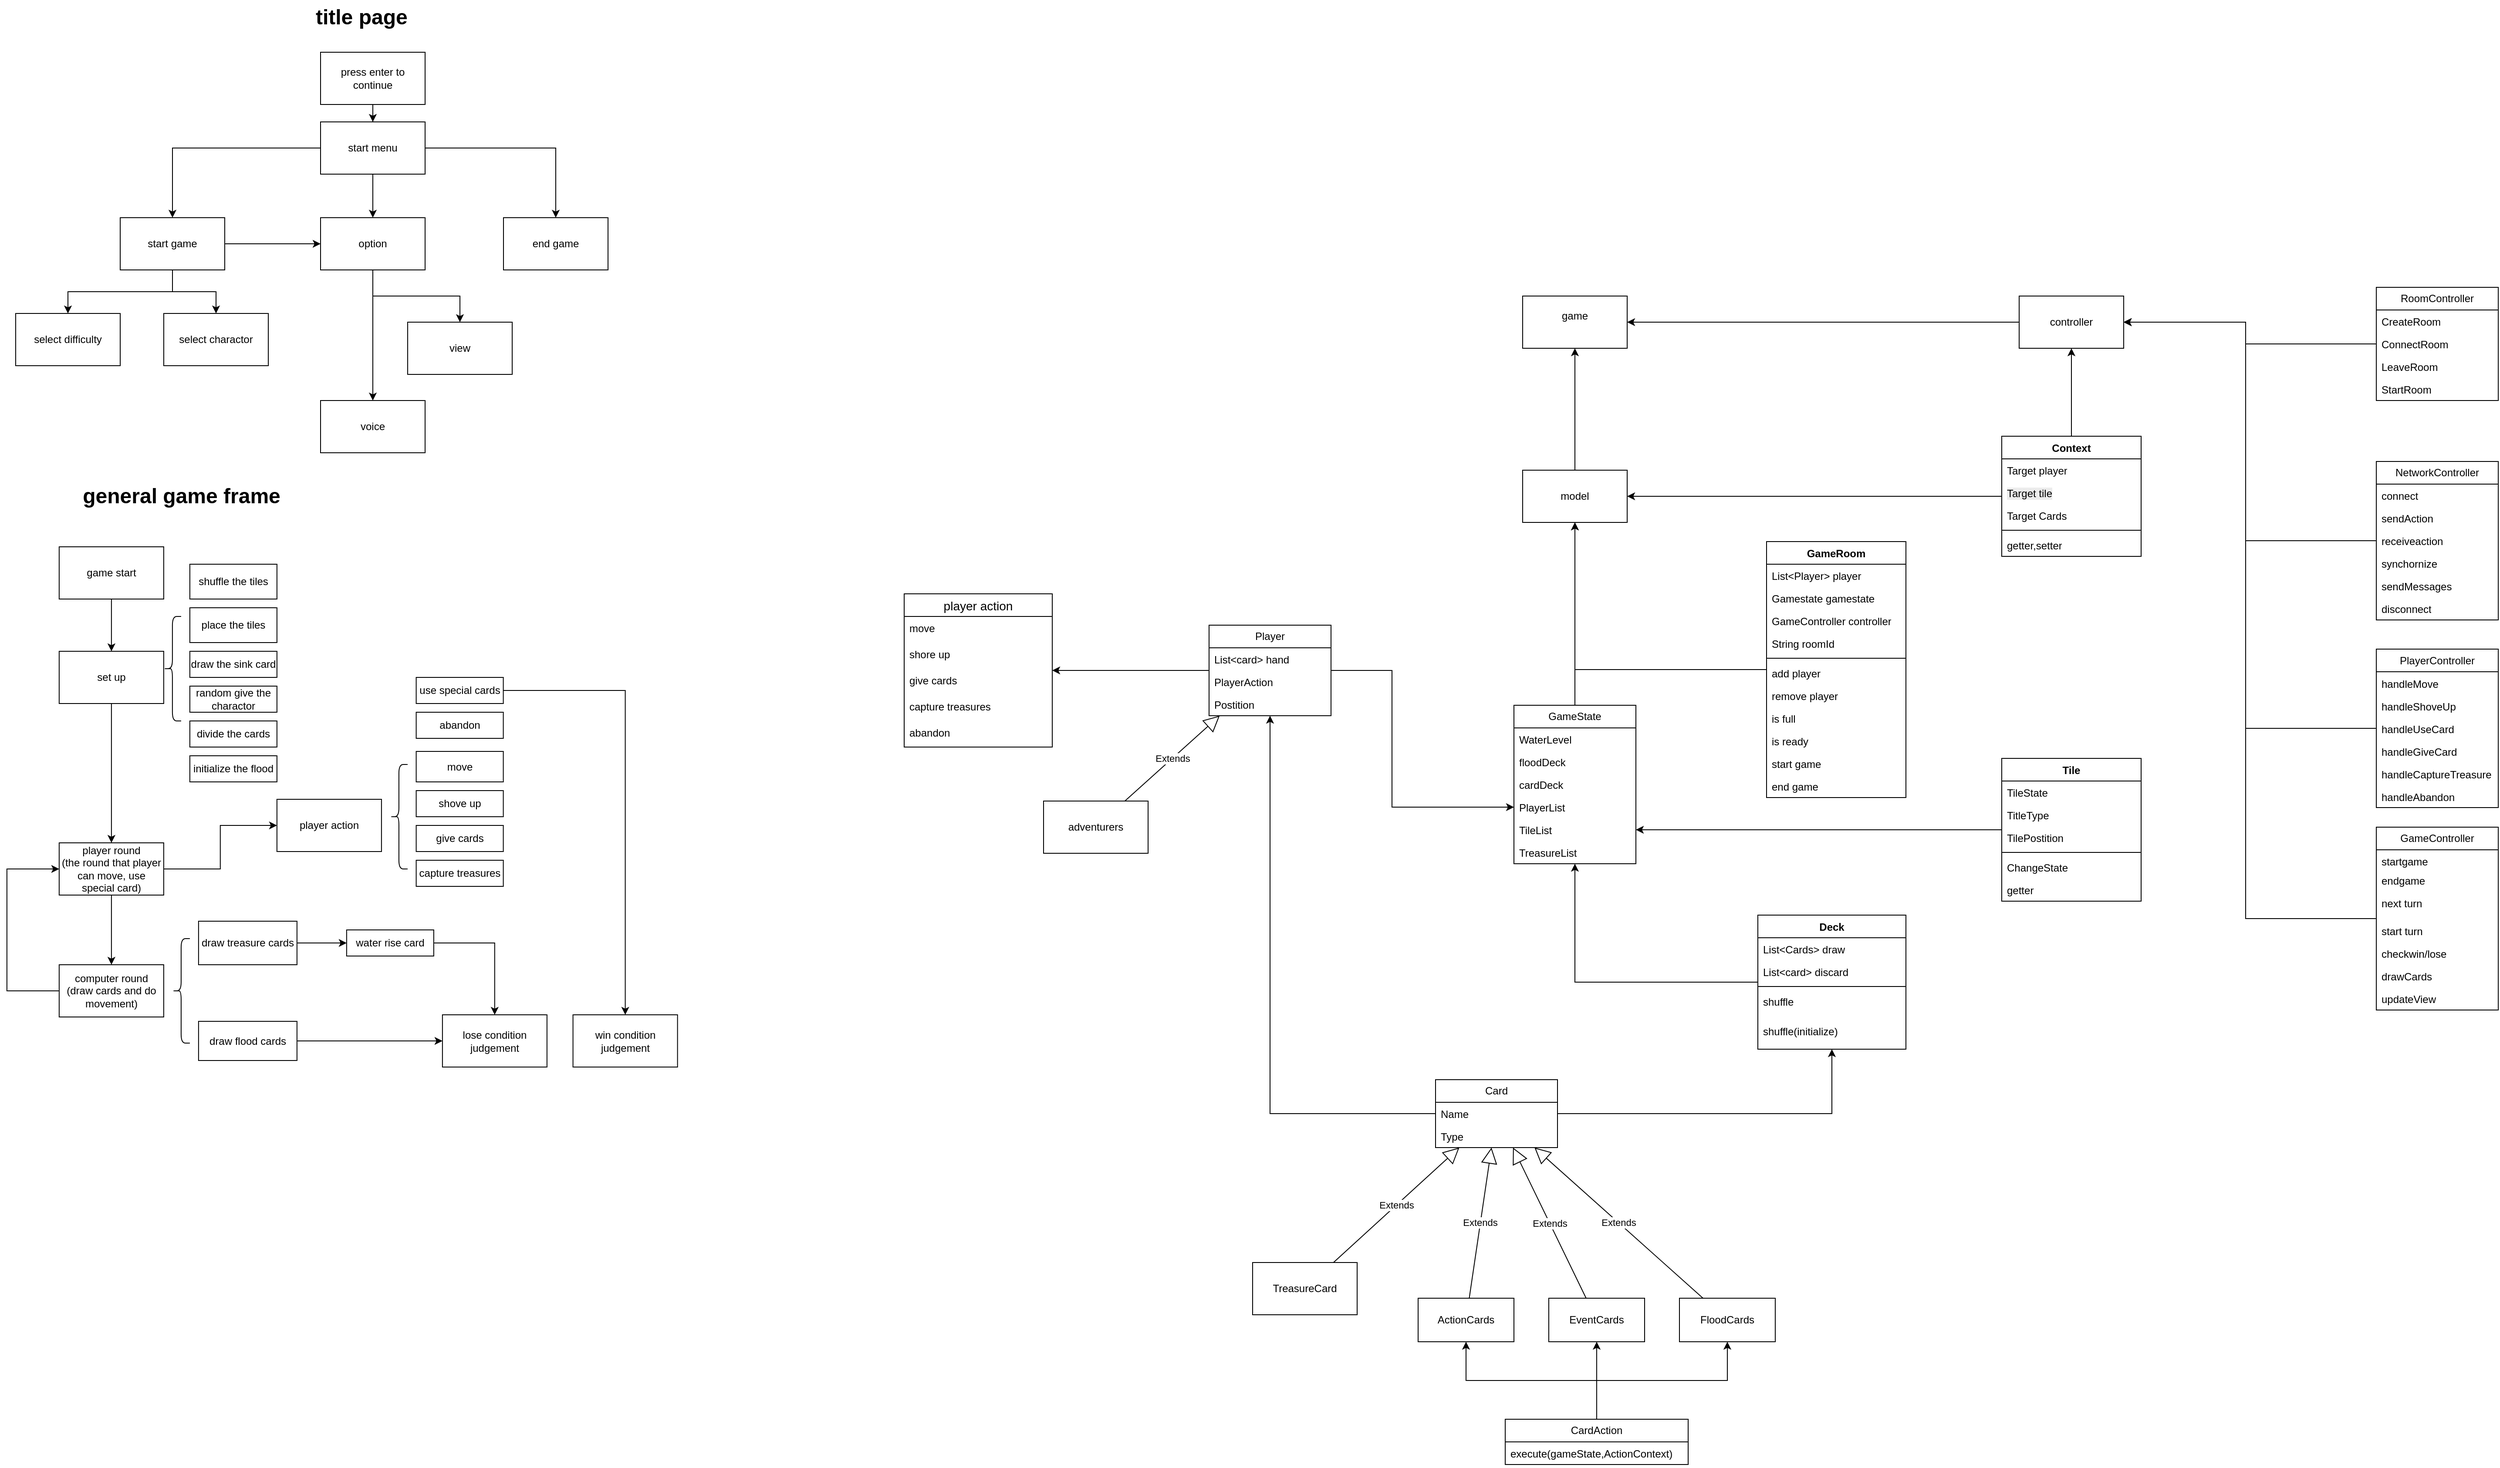 <mxfile version="26.2.4">
  <diagram name="第 1 页" id="hJObz6MQkuNjEbWugFrw">
    <mxGraphModel dx="4448" dy="2783" grid="1" gridSize="10" guides="1" tooltips="1" connect="1" arrows="1" fold="1" page="1" pageScale="1" pageWidth="827" pageHeight="1169" math="0" shadow="0">
      <root>
        <mxCell id="0" />
        <mxCell id="1" parent="0" />
        <mxCell id="VjPRYB1g1QLdpqp4aKT3-9" value="" style="edgeStyle=orthogonalEdgeStyle;rounded=0;orthogonalLoop=1;jettySize=auto;html=1;" parent="1" source="VjPRYB1g1QLdpqp4aKT3-1" target="VjPRYB1g1QLdpqp4aKT3-8" edge="1">
          <mxGeometry relative="1" as="geometry" />
        </mxCell>
        <mxCell id="VjPRYB1g1QLdpqp4aKT3-1" value="model" style="rounded=0;whiteSpace=wrap;html=1;" parent="1" vertex="1">
          <mxGeometry x="400" y="-20" width="120" height="60" as="geometry" />
        </mxCell>
        <mxCell id="bTGDOJ0MJef6S4-PFqFq-64" style="edgeStyle=orthogonalEdgeStyle;rounded=0;orthogonalLoop=1;jettySize=auto;html=1;" parent="1" source="nJpi2xPGVOCgY6oC-HRX-1" target="VjPRYB1g1QLdpqp4aKT3-1" edge="1">
          <mxGeometry relative="1" as="geometry">
            <mxPoint x="460" y="205" as="sourcePoint" />
          </mxGeometry>
        </mxCell>
        <mxCell id="VjPRYB1g1QLdpqp4aKT3-8" value="&lt;div&gt;game&lt;/div&gt;&lt;div&gt;&lt;br&gt;&lt;/div&gt;" style="whiteSpace=wrap;html=1;rounded=0;" parent="1" vertex="1">
          <mxGeometry x="400" y="-220" width="120" height="60" as="geometry" />
        </mxCell>
        <mxCell id="eDjvxQ4qI4vpgXlW1Nu9-4" value="" style="edgeStyle=orthogonalEdgeStyle;rounded=0;orthogonalLoop=1;jettySize=auto;html=1;" parent="1" source="eDjvxQ4qI4vpgXlW1Nu9-2" target="eDjvxQ4qI4vpgXlW1Nu9-3" edge="1">
          <mxGeometry relative="1" as="geometry" />
        </mxCell>
        <mxCell id="eDjvxQ4qI4vpgXlW1Nu9-6" value="" style="edgeStyle=orthogonalEdgeStyle;rounded=0;orthogonalLoop=1;jettySize=auto;html=1;" parent="1" source="eDjvxQ4qI4vpgXlW1Nu9-2" target="eDjvxQ4qI4vpgXlW1Nu9-5" edge="1">
          <mxGeometry relative="1" as="geometry" />
        </mxCell>
        <mxCell id="eDjvxQ4qI4vpgXlW1Nu9-8" value="" style="edgeStyle=orthogonalEdgeStyle;rounded=0;orthogonalLoop=1;jettySize=auto;html=1;" parent="1" source="eDjvxQ4qI4vpgXlW1Nu9-2" target="eDjvxQ4qI4vpgXlW1Nu9-7" edge="1">
          <mxGeometry relative="1" as="geometry" />
        </mxCell>
        <mxCell id="eDjvxQ4qI4vpgXlW1Nu9-2" value="start menu" style="rounded=0;whiteSpace=wrap;html=1;" parent="1" vertex="1">
          <mxGeometry x="-980.0" y="-420" width="120" height="60" as="geometry" />
        </mxCell>
        <mxCell id="eDjvxQ4qI4vpgXlW1Nu9-10" value="" style="edgeStyle=orthogonalEdgeStyle;rounded=0;orthogonalLoop=1;jettySize=auto;html=1;" parent="1" source="eDjvxQ4qI4vpgXlW1Nu9-3" target="eDjvxQ4qI4vpgXlW1Nu9-9" edge="1">
          <mxGeometry relative="1" as="geometry" />
        </mxCell>
        <mxCell id="eDjvxQ4qI4vpgXlW1Nu9-12" value="" style="edgeStyle=orthogonalEdgeStyle;rounded=0;orthogonalLoop=1;jettySize=auto;html=1;" parent="1" source="eDjvxQ4qI4vpgXlW1Nu9-3" target="eDjvxQ4qI4vpgXlW1Nu9-5" edge="1">
          <mxGeometry relative="1" as="geometry" />
        </mxCell>
        <mxCell id="eDjvxQ4qI4vpgXlW1Nu9-14" value="" style="edgeStyle=orthogonalEdgeStyle;rounded=0;orthogonalLoop=1;jettySize=auto;html=1;" parent="1" source="eDjvxQ4qI4vpgXlW1Nu9-3" target="eDjvxQ4qI4vpgXlW1Nu9-13" edge="1">
          <mxGeometry relative="1" as="geometry" />
        </mxCell>
        <mxCell id="eDjvxQ4qI4vpgXlW1Nu9-3" value="start game" style="whiteSpace=wrap;html=1;rounded=0;" parent="1" vertex="1">
          <mxGeometry x="-1210" y="-310" width="120" height="60" as="geometry" />
        </mxCell>
        <mxCell id="eDjvxQ4qI4vpgXlW1Nu9-16" value="" style="edgeStyle=orthogonalEdgeStyle;rounded=0;orthogonalLoop=1;jettySize=auto;html=1;" parent="1" source="eDjvxQ4qI4vpgXlW1Nu9-5" target="eDjvxQ4qI4vpgXlW1Nu9-15" edge="1">
          <mxGeometry relative="1" as="geometry" />
        </mxCell>
        <mxCell id="eDjvxQ4qI4vpgXlW1Nu9-18" style="edgeStyle=orthogonalEdgeStyle;rounded=0;orthogonalLoop=1;jettySize=auto;html=1;" parent="1" source="eDjvxQ4qI4vpgXlW1Nu9-5" target="eDjvxQ4qI4vpgXlW1Nu9-17" edge="1">
          <mxGeometry relative="1" as="geometry" />
        </mxCell>
        <mxCell id="eDjvxQ4qI4vpgXlW1Nu9-5" value="option" style="whiteSpace=wrap;html=1;rounded=0;" parent="1" vertex="1">
          <mxGeometry x="-980.0" y="-310" width="120" height="60" as="geometry" />
        </mxCell>
        <mxCell id="eDjvxQ4qI4vpgXlW1Nu9-7" value="end game" style="whiteSpace=wrap;html=1;rounded=0;" parent="1" vertex="1">
          <mxGeometry x="-770.0" y="-310" width="120" height="60" as="geometry" />
        </mxCell>
        <mxCell id="eDjvxQ4qI4vpgXlW1Nu9-9" value="select difficulty" style="whiteSpace=wrap;html=1;rounded=0;" parent="1" vertex="1">
          <mxGeometry x="-1330" y="-200" width="120" height="60" as="geometry" />
        </mxCell>
        <mxCell id="eDjvxQ4qI4vpgXlW1Nu9-13" value="select charactor" style="whiteSpace=wrap;html=1;rounded=0;" parent="1" vertex="1">
          <mxGeometry x="-1160" y="-200" width="120" height="60" as="geometry" />
        </mxCell>
        <mxCell id="eDjvxQ4qI4vpgXlW1Nu9-15" value="view" style="whiteSpace=wrap;html=1;rounded=0;" parent="1" vertex="1">
          <mxGeometry x="-880.0" y="-190" width="120" height="60" as="geometry" />
        </mxCell>
        <mxCell id="eDjvxQ4qI4vpgXlW1Nu9-17" value="voice" style="rounded=0;whiteSpace=wrap;html=1;" parent="1" vertex="1">
          <mxGeometry x="-980.0" y="-100" width="120" height="60" as="geometry" />
        </mxCell>
        <mxCell id="eDjvxQ4qI4vpgXlW1Nu9-20" style="edgeStyle=orthogonalEdgeStyle;rounded=0;orthogonalLoop=1;jettySize=auto;html=1;" parent="1" source="eDjvxQ4qI4vpgXlW1Nu9-19" target="eDjvxQ4qI4vpgXlW1Nu9-2" edge="1">
          <mxGeometry relative="1" as="geometry" />
        </mxCell>
        <mxCell id="eDjvxQ4qI4vpgXlW1Nu9-19" value="press enter to continue" style="rounded=0;whiteSpace=wrap;html=1;" parent="1" vertex="1">
          <mxGeometry x="-980.0" y="-500" width="120" height="60" as="geometry" />
        </mxCell>
        <mxCell id="Dl-SQO9RMqr-6nA1L3A8-8" value="" style="edgeStyle=orthogonalEdgeStyle;rounded=0;orthogonalLoop=1;jettySize=auto;html=1;" parent="1" source="Dl-SQO9RMqr-6nA1L3A8-1" target="Dl-SQO9RMqr-6nA1L3A8-7" edge="1">
          <mxGeometry relative="1" as="geometry" />
        </mxCell>
        <mxCell id="Dl-SQO9RMqr-6nA1L3A8-1" value="game start" style="rounded=0;whiteSpace=wrap;html=1;" parent="1" vertex="1">
          <mxGeometry x="-1280.06" y="68" width="120" height="60" as="geometry" />
        </mxCell>
        <mxCell id="bTGDOJ0MJef6S4-PFqFq-3" value="" style="edgeStyle=orthogonalEdgeStyle;rounded=0;orthogonalLoop=1;jettySize=auto;html=1;" parent="1" source="Dl-SQO9RMqr-6nA1L3A8-7" target="bTGDOJ0MJef6S4-PFqFq-2" edge="1">
          <mxGeometry relative="1" as="geometry" />
        </mxCell>
        <mxCell id="Dl-SQO9RMqr-6nA1L3A8-7" value="set up" style="whiteSpace=wrap;html=1;rounded=0;" parent="1" vertex="1">
          <mxGeometry x="-1280.06" y="188" width="120" height="60" as="geometry" />
        </mxCell>
        <mxCell id="Dl-SQO9RMqr-6nA1L3A8-14" value="shuffle the tiles" style="rounded=0;whiteSpace=wrap;html=1;" parent="1" vertex="1">
          <mxGeometry x="-1130.06" y="88" width="100" height="40" as="geometry" />
        </mxCell>
        <mxCell id="Dl-SQO9RMqr-6nA1L3A8-24" value="" style="shape=curlyBracket;whiteSpace=wrap;html=1;rounded=1;labelPosition=left;verticalLabelPosition=middle;align=right;verticalAlign=middle;" parent="1" vertex="1">
          <mxGeometry x="-1160.06" y="148" width="20" height="120" as="geometry" />
        </mxCell>
        <mxCell id="Dl-SQO9RMqr-6nA1L3A8-25" value="place the tiles" style="rounded=0;whiteSpace=wrap;html=1;" parent="1" vertex="1">
          <mxGeometry x="-1130.06" y="138" width="100" height="40" as="geometry" />
        </mxCell>
        <mxCell id="Dl-SQO9RMqr-6nA1L3A8-26" value="initialize the flood" style="rounded=0;whiteSpace=wrap;html=1;" parent="1" vertex="1">
          <mxGeometry x="-1130.06" y="308" width="100" height="30" as="geometry" />
        </mxCell>
        <mxCell id="Dl-SQO9RMqr-6nA1L3A8-27" value="divide the cards" style="rounded=0;whiteSpace=wrap;html=1;" parent="1" vertex="1">
          <mxGeometry x="-1130.06" y="268" width="100" height="30" as="geometry" />
        </mxCell>
        <mxCell id="Dl-SQO9RMqr-6nA1L3A8-28" value="draw the sink card" style="rounded=0;whiteSpace=wrap;html=1;" parent="1" vertex="1">
          <mxGeometry x="-1130.06" y="188" width="100" height="30" as="geometry" />
        </mxCell>
        <mxCell id="Dl-SQO9RMqr-6nA1L3A8-30" value="random give the charactor" style="rounded=0;whiteSpace=wrap;html=1;" parent="1" vertex="1">
          <mxGeometry x="-1130.06" y="228" width="100" height="30" as="geometry" />
        </mxCell>
        <mxCell id="bTGDOJ0MJef6S4-PFqFq-1" value="lose condition judgement" style="rounded=0;whiteSpace=wrap;html=1;" parent="1" vertex="1">
          <mxGeometry x="-840.06" y="605.5" width="120" height="60" as="geometry" />
        </mxCell>
        <mxCell id="bTGDOJ0MJef6S4-PFqFq-8" value="" style="edgeStyle=orthogonalEdgeStyle;rounded=0;orthogonalLoop=1;jettySize=auto;html=1;" parent="1" source="bTGDOJ0MJef6S4-PFqFq-2" target="bTGDOJ0MJef6S4-PFqFq-7" edge="1">
          <mxGeometry relative="1" as="geometry" />
        </mxCell>
        <mxCell id="bTGDOJ0MJef6S4-PFqFq-10" value="" style="edgeStyle=orthogonalEdgeStyle;rounded=0;orthogonalLoop=1;jettySize=auto;html=1;" parent="1" source="bTGDOJ0MJef6S4-PFqFq-2" target="bTGDOJ0MJef6S4-PFqFq-9" edge="1">
          <mxGeometry relative="1" as="geometry" />
        </mxCell>
        <mxCell id="bTGDOJ0MJef6S4-PFqFq-2" value="player round&lt;div&gt;(the round that player can move, use special card)&lt;/div&gt;" style="whiteSpace=wrap;html=1;rounded=0;" parent="1" vertex="1">
          <mxGeometry x="-1280.06" y="408" width="120" height="60" as="geometry" />
        </mxCell>
        <mxCell id="bTGDOJ0MJef6S4-PFqFq-7" value="player action" style="whiteSpace=wrap;html=1;rounded=0;" parent="1" vertex="1">
          <mxGeometry x="-1030.06" y="358" width="120" height="60" as="geometry" />
        </mxCell>
        <mxCell id="bTGDOJ0MJef6S4-PFqFq-22" style="edgeStyle=orthogonalEdgeStyle;rounded=0;orthogonalLoop=1;jettySize=auto;html=1;entryX=0;entryY=0.5;entryDx=0;entryDy=0;" parent="1" source="bTGDOJ0MJef6S4-PFqFq-9" target="bTGDOJ0MJef6S4-PFqFq-2" edge="1">
          <mxGeometry relative="1" as="geometry">
            <Array as="points">
              <mxPoint x="-1340.06" y="578" />
              <mxPoint x="-1340.06" y="438" />
            </Array>
          </mxGeometry>
        </mxCell>
        <mxCell id="bTGDOJ0MJef6S4-PFqFq-9" value="computer round&lt;div&gt;(draw cards and do movement)&lt;/div&gt;" style="whiteSpace=wrap;html=1;rounded=0;" parent="1" vertex="1">
          <mxGeometry x="-1280.06" y="548" width="120" height="60" as="geometry" />
        </mxCell>
        <mxCell id="bTGDOJ0MJef6S4-PFqFq-13" value="" style="shape=curlyBracket;whiteSpace=wrap;html=1;rounded=1;labelPosition=left;verticalLabelPosition=middle;align=right;verticalAlign=middle;" parent="1" vertex="1">
          <mxGeometry x="-1150.06" y="518" width="20" height="120" as="geometry" />
        </mxCell>
        <mxCell id="bTGDOJ0MJef6S4-PFqFq-18" style="edgeStyle=orthogonalEdgeStyle;rounded=0;orthogonalLoop=1;jettySize=auto;html=1;" parent="1" source="bTGDOJ0MJef6S4-PFqFq-14" target="bTGDOJ0MJef6S4-PFqFq-17" edge="1">
          <mxGeometry relative="1" as="geometry" />
        </mxCell>
        <mxCell id="bTGDOJ0MJef6S4-PFqFq-14" value="draw treasure cards" style="rounded=0;whiteSpace=wrap;html=1;" parent="1" vertex="1">
          <mxGeometry x="-1120.06" y="498" width="113" height="50" as="geometry" />
        </mxCell>
        <mxCell id="bTGDOJ0MJef6S4-PFqFq-16" style="edgeStyle=orthogonalEdgeStyle;rounded=0;orthogonalLoop=1;jettySize=auto;html=1;" parent="1" source="bTGDOJ0MJef6S4-PFqFq-15" target="bTGDOJ0MJef6S4-PFqFq-1" edge="1">
          <mxGeometry relative="1" as="geometry" />
        </mxCell>
        <mxCell id="bTGDOJ0MJef6S4-PFqFq-15" value="draw flood cards" style="rounded=0;whiteSpace=wrap;html=1;" parent="1" vertex="1">
          <mxGeometry x="-1120.06" y="613" width="113" height="45" as="geometry" />
        </mxCell>
        <mxCell id="bTGDOJ0MJef6S4-PFqFq-19" style="edgeStyle=orthogonalEdgeStyle;rounded=0;orthogonalLoop=1;jettySize=auto;html=1;" parent="1" source="bTGDOJ0MJef6S4-PFqFq-17" target="bTGDOJ0MJef6S4-PFqFq-1" edge="1">
          <mxGeometry relative="1" as="geometry" />
        </mxCell>
        <mxCell id="bTGDOJ0MJef6S4-PFqFq-17" value="water rise card" style="rounded=0;whiteSpace=wrap;html=1;" parent="1" vertex="1">
          <mxGeometry x="-950.06" y="508" width="100" height="30" as="geometry" />
        </mxCell>
        <mxCell id="bTGDOJ0MJef6S4-PFqFq-23" value="" style="shape=curlyBracket;whiteSpace=wrap;html=1;rounded=1;labelPosition=left;verticalLabelPosition=middle;align=right;verticalAlign=middle;" parent="1" vertex="1">
          <mxGeometry x="-900.06" y="318" width="20" height="120" as="geometry" />
        </mxCell>
        <mxCell id="bTGDOJ0MJef6S4-PFqFq-24" value="move" style="rounded=0;whiteSpace=wrap;html=1;" parent="1" vertex="1">
          <mxGeometry x="-870.2" y="303" width="100" height="35" as="geometry" />
        </mxCell>
        <mxCell id="bTGDOJ0MJef6S4-PFqFq-25" value="shove up" style="rounded=0;whiteSpace=wrap;html=1;" parent="1" vertex="1">
          <mxGeometry x="-870.2" y="348" width="100" height="30" as="geometry" />
        </mxCell>
        <mxCell id="bTGDOJ0MJef6S4-PFqFq-26" value="give cards" style="rounded=0;whiteSpace=wrap;html=1;" parent="1" vertex="1">
          <mxGeometry x="-870.2" y="388" width="100" height="30" as="geometry" />
        </mxCell>
        <mxCell id="bTGDOJ0MJef6S4-PFqFq-27" value="capture treasures" style="rounded=0;whiteSpace=wrap;html=1;" parent="1" vertex="1">
          <mxGeometry x="-870.2" y="428" width="100" height="30" as="geometry" />
        </mxCell>
        <mxCell id="bTGDOJ0MJef6S4-PFqFq-28" value="general game frame" style="text;strokeColor=none;fillColor=none;html=1;fontSize=24;fontStyle=1;verticalAlign=middle;align=center;" parent="1" vertex="1">
          <mxGeometry x="-1190.06" y="-10" width="100" height="40" as="geometry" />
        </mxCell>
        <mxCell id="bTGDOJ0MJef6S4-PFqFq-29" value="abandon" style="rounded=0;whiteSpace=wrap;html=1;" parent="1" vertex="1">
          <mxGeometry x="-870.2" y="258" width="100" height="30" as="geometry" />
        </mxCell>
        <mxCell id="bTGDOJ0MJef6S4-PFqFq-36" value="player action" style="swimlane;fontStyle=0;childLayout=stackLayout;horizontal=1;startSize=26;horizontalStack=0;resizeParent=1;resizeParentMax=0;resizeLast=0;collapsible=1;marginBottom=0;align=center;fontSize=14;" parent="1" vertex="1">
          <mxGeometry x="-310" y="122" width="170" height="176" as="geometry" />
        </mxCell>
        <mxCell id="bTGDOJ0MJef6S4-PFqFq-37" value="move" style="text;strokeColor=none;fillColor=none;spacingLeft=4;spacingRight=4;overflow=hidden;rotatable=0;points=[[0,0.5],[1,0.5]];portConstraint=eastwest;fontSize=12;whiteSpace=wrap;html=1;" parent="bTGDOJ0MJef6S4-PFqFq-36" vertex="1">
          <mxGeometry y="26" width="170" height="30" as="geometry" />
        </mxCell>
        <mxCell id="bTGDOJ0MJef6S4-PFqFq-38" value="shore up" style="text;strokeColor=none;fillColor=none;spacingLeft=4;spacingRight=4;overflow=hidden;rotatable=0;points=[[0,0.5],[1,0.5]];portConstraint=eastwest;fontSize=12;whiteSpace=wrap;html=1;" parent="bTGDOJ0MJef6S4-PFqFq-36" vertex="1">
          <mxGeometry y="56" width="170" height="30" as="geometry" />
        </mxCell>
        <mxCell id="bTGDOJ0MJef6S4-PFqFq-39" value="give cards" style="text;strokeColor=none;fillColor=none;spacingLeft=4;spacingRight=4;overflow=hidden;rotatable=0;points=[[0,0.5],[1,0.5]];portConstraint=eastwest;fontSize=12;whiteSpace=wrap;html=1;" parent="bTGDOJ0MJef6S4-PFqFq-36" vertex="1">
          <mxGeometry y="86" width="170" height="30" as="geometry" />
        </mxCell>
        <mxCell id="bTGDOJ0MJef6S4-PFqFq-44" value="capture treasures" style="text;strokeColor=none;fillColor=none;spacingLeft=4;spacingRight=4;overflow=hidden;rotatable=0;points=[[0,0.5],[1,0.5]];portConstraint=eastwest;fontSize=12;whiteSpace=wrap;html=1;" parent="bTGDOJ0MJef6S4-PFqFq-36" vertex="1">
          <mxGeometry y="116" width="170" height="30" as="geometry" />
        </mxCell>
        <mxCell id="bTGDOJ0MJef6S4-PFqFq-45" value="abandon" style="text;strokeColor=none;fillColor=none;spacingLeft=4;spacingRight=4;overflow=hidden;rotatable=0;points=[[0,0.5],[1,0.5]];portConstraint=eastwest;fontSize=12;whiteSpace=wrap;html=1;" parent="bTGDOJ0MJef6S4-PFqFq-36" vertex="1">
          <mxGeometry y="146" width="170" height="30" as="geometry" />
        </mxCell>
        <mxCell id="bTGDOJ0MJef6S4-PFqFq-46" value="adventurers" style="whiteSpace=wrap;html=1;rounded=0;" parent="1" vertex="1">
          <mxGeometry x="-150" y="360" width="120" height="60" as="geometry" />
        </mxCell>
        <mxCell id="bTGDOJ0MJef6S4-PFqFq-50" value="title page&amp;nbsp;" style="text;strokeColor=none;fillColor=none;html=1;fontSize=24;fontStyle=1;verticalAlign=middle;align=center;" parent="1" vertex="1">
          <mxGeometry x="-980.0" y="-560" width="100" height="40" as="geometry" />
        </mxCell>
        <mxCell id="bTGDOJ0MJef6S4-PFqFq-56" value="Extends" style="endArrow=block;endSize=16;endFill=0;html=1;rounded=0;" parent="1" source="bTGDOJ0MJef6S4-PFqFq-46" target="nJpi2xPGVOCgY6oC-HRX-24" edge="1">
          <mxGeometry width="160" relative="1" as="geometry">
            <mxPoint x="160" y="550" as="sourcePoint" />
            <mxPoint x="85" y="240" as="targetPoint" />
          </mxGeometry>
        </mxCell>
        <mxCell id="bTGDOJ0MJef6S4-PFqFq-66" style="edgeStyle=orthogonalEdgeStyle;rounded=0;orthogonalLoop=1;jettySize=auto;html=1;" parent="1" source="nJpi2xPGVOCgY6oC-HRX-28" target="nJpi2xPGVOCgY6oC-HRX-10" edge="1">
          <mxGeometry relative="1" as="geometry">
            <mxPoint x="490" y="600" as="sourcePoint" />
            <mxPoint x="820" y="440" as="targetPoint" />
          </mxGeometry>
        </mxCell>
        <mxCell id="nJpi2xPGVOCgY6oC-HRX-16" style="edgeStyle=orthogonalEdgeStyle;rounded=0;orthogonalLoop=1;jettySize=auto;html=1;" parent="1" source="nJpi2xPGVOCgY6oC-HRX-28" target="nJpi2xPGVOCgY6oC-HRX-24" edge="1">
          <mxGeometry relative="1" as="geometry">
            <mxPoint x="370" y="600" as="sourcePoint" />
            <mxPoint x="120.053" y="240" as="targetPoint" />
          </mxGeometry>
        </mxCell>
        <mxCell id="bTGDOJ0MJef6S4-PFqFq-67" value="TreasureCard" style="rounded=0;whiteSpace=wrap;html=1;" parent="1" vertex="1">
          <mxGeometry x="90" y="890" width="120" height="60" as="geometry" />
        </mxCell>
        <mxCell id="bTGDOJ0MJef6S4-PFqFq-70" value="Extends" style="endArrow=block;endSize=16;endFill=0;html=1;rounded=0;" parent="1" source="bTGDOJ0MJef6S4-PFqFq-67" target="nJpi2xPGVOCgY6oC-HRX-28" edge="1">
          <mxGeometry width="160" relative="1" as="geometry">
            <mxPoint x="455" y="886.5" as="sourcePoint" />
            <mxPoint x="370" y="774" as="targetPoint" />
          </mxGeometry>
        </mxCell>
        <mxCell id="bTGDOJ0MJef6S4-PFqFq-88" style="edgeStyle=orthogonalEdgeStyle;rounded=0;orthogonalLoop=1;jettySize=auto;html=1;" parent="1" source="nJpi2xPGVOCgY6oC-HRX-24" target="bTGDOJ0MJef6S4-PFqFq-36" edge="1">
          <mxGeometry relative="1" as="geometry">
            <mxPoint x="60" y="210" as="sourcePoint" />
          </mxGeometry>
        </mxCell>
        <mxCell id="nJpi2xPGVOCgY6oC-HRX-1" value="GameState" style="swimlane;fontStyle=0;childLayout=stackLayout;horizontal=1;startSize=26;fillColor=none;horizontalStack=0;resizeParent=1;resizeParentMax=0;resizeLast=0;collapsible=1;marginBottom=0;whiteSpace=wrap;html=1;" parent="1" vertex="1">
          <mxGeometry x="390" y="250" width="140" height="182" as="geometry" />
        </mxCell>
        <mxCell id="nJpi2xPGVOCgY6oC-HRX-2" value="WaterLevel" style="text;strokeColor=none;fillColor=none;align=left;verticalAlign=top;spacingLeft=4;spacingRight=4;overflow=hidden;rotatable=0;points=[[0,0.5],[1,0.5]];portConstraint=eastwest;whiteSpace=wrap;html=1;" parent="nJpi2xPGVOCgY6oC-HRX-1" vertex="1">
          <mxGeometry y="26" width="140" height="26" as="geometry" />
        </mxCell>
        <mxCell id="nJpi2xPGVOCgY6oC-HRX-3" value="floodDeck" style="text;strokeColor=none;fillColor=none;align=left;verticalAlign=top;spacingLeft=4;spacingRight=4;overflow=hidden;rotatable=0;points=[[0,0.5],[1,0.5]];portConstraint=eastwest;whiteSpace=wrap;html=1;" parent="nJpi2xPGVOCgY6oC-HRX-1" vertex="1">
          <mxGeometry y="52" width="140" height="26" as="geometry" />
        </mxCell>
        <mxCell id="nJpi2xPGVOCgY6oC-HRX-4" value="cardDeck" style="text;strokeColor=none;fillColor=none;align=left;verticalAlign=top;spacingLeft=4;spacingRight=4;overflow=hidden;rotatable=0;points=[[0,0.5],[1,0.5]];portConstraint=eastwest;whiteSpace=wrap;html=1;" parent="nJpi2xPGVOCgY6oC-HRX-1" vertex="1">
          <mxGeometry y="78" width="140" height="26" as="geometry" />
        </mxCell>
        <mxCell id="nJpi2xPGVOCgY6oC-HRX-5" value="PlayerList" style="text;strokeColor=none;fillColor=none;align=left;verticalAlign=top;spacingLeft=4;spacingRight=4;overflow=hidden;rotatable=0;points=[[0,0.5],[1,0.5]];portConstraint=eastwest;whiteSpace=wrap;html=1;" parent="nJpi2xPGVOCgY6oC-HRX-1" vertex="1">
          <mxGeometry y="104" width="140" height="26" as="geometry" />
        </mxCell>
        <mxCell id="nJpi2xPGVOCgY6oC-HRX-6" value="TileList" style="text;strokeColor=none;fillColor=none;align=left;verticalAlign=top;spacingLeft=4;spacingRight=4;overflow=hidden;rotatable=0;points=[[0,0.5],[1,0.5]];portConstraint=eastwest;whiteSpace=wrap;html=1;" parent="nJpi2xPGVOCgY6oC-HRX-1" vertex="1">
          <mxGeometry y="130" width="140" height="26" as="geometry" />
        </mxCell>
        <mxCell id="nJpi2xPGVOCgY6oC-HRX-7" value="TreasureList" style="text;strokeColor=none;fillColor=none;align=left;verticalAlign=top;spacingLeft=4;spacingRight=4;overflow=hidden;rotatable=0;points=[[0,0.5],[1,0.5]];portConstraint=eastwest;whiteSpace=wrap;html=1;" parent="nJpi2xPGVOCgY6oC-HRX-1" vertex="1">
          <mxGeometry y="156" width="140" height="26" as="geometry" />
        </mxCell>
        <mxCell id="nJpi2xPGVOCgY6oC-HRX-48" style="edgeStyle=orthogonalEdgeStyle;rounded=0;orthogonalLoop=1;jettySize=auto;html=1;" parent="1" source="nJpi2xPGVOCgY6oC-HRX-10" target="nJpi2xPGVOCgY6oC-HRX-1" edge="1">
          <mxGeometry relative="1" as="geometry" />
        </mxCell>
        <mxCell id="nJpi2xPGVOCgY6oC-HRX-10" value="Deck" style="swimlane;fontStyle=1;align=center;verticalAlign=top;childLayout=stackLayout;horizontal=1;startSize=26;horizontalStack=0;resizeParent=1;resizeParentMax=0;resizeLast=0;collapsible=1;marginBottom=0;whiteSpace=wrap;html=1;" parent="1" vertex="1">
          <mxGeometry x="670" y="491" width="170" height="154" as="geometry" />
        </mxCell>
        <mxCell id="nJpi2xPGVOCgY6oC-HRX-11" value="List&amp;lt;Cards&amp;gt; draw" style="text;strokeColor=none;fillColor=none;align=left;verticalAlign=top;spacingLeft=4;spacingRight=4;overflow=hidden;rotatable=0;points=[[0,0.5],[1,0.5]];portConstraint=eastwest;whiteSpace=wrap;html=1;" parent="nJpi2xPGVOCgY6oC-HRX-10" vertex="1">
          <mxGeometry y="26" width="170" height="26" as="geometry" />
        </mxCell>
        <mxCell id="nJpi2xPGVOCgY6oC-HRX-14" value="List&amp;lt;card&amp;gt; discard" style="text;strokeColor=none;fillColor=none;align=left;verticalAlign=top;spacingLeft=4;spacingRight=4;overflow=hidden;rotatable=0;points=[[0,0.5],[1,0.5]];portConstraint=eastwest;whiteSpace=wrap;html=1;" parent="nJpi2xPGVOCgY6oC-HRX-10" vertex="1">
          <mxGeometry y="52" width="170" height="26" as="geometry" />
        </mxCell>
        <mxCell id="nJpi2xPGVOCgY6oC-HRX-12" value="" style="line;strokeWidth=1;fillColor=none;align=left;verticalAlign=middle;spacingTop=-1;spacingLeft=3;spacingRight=3;rotatable=0;labelPosition=right;points=[];portConstraint=eastwest;strokeColor=inherit;" parent="nJpi2xPGVOCgY6oC-HRX-10" vertex="1">
          <mxGeometry y="78" width="170" height="8" as="geometry" />
        </mxCell>
        <mxCell id="nJpi2xPGVOCgY6oC-HRX-13" value="shuffle" style="text;strokeColor=none;fillColor=none;align=left;verticalAlign=top;spacingLeft=4;spacingRight=4;overflow=hidden;rotatable=0;points=[[0,0.5],[1,0.5]];portConstraint=eastwest;whiteSpace=wrap;html=1;" parent="nJpi2xPGVOCgY6oC-HRX-10" vertex="1">
          <mxGeometry y="86" width="170" height="34" as="geometry" />
        </mxCell>
        <mxCell id="nJpi2xPGVOCgY6oC-HRX-15" value="shuffle(initialize)" style="text;strokeColor=none;fillColor=none;align=left;verticalAlign=top;spacingLeft=4;spacingRight=4;overflow=hidden;rotatable=0;points=[[0,0.5],[1,0.5]];portConstraint=eastwest;whiteSpace=wrap;html=1;" parent="nJpi2xPGVOCgY6oC-HRX-10" vertex="1">
          <mxGeometry y="120" width="170" height="34" as="geometry" />
        </mxCell>
        <mxCell id="nJpi2xPGVOCgY6oC-HRX-51" style="edgeStyle=orthogonalEdgeStyle;rounded=0;orthogonalLoop=1;jettySize=auto;html=1;entryX=0;entryY=0.5;entryDx=0;entryDy=0;" parent="1" source="nJpi2xPGVOCgY6oC-HRX-24" target="nJpi2xPGVOCgY6oC-HRX-5" edge="1">
          <mxGeometry relative="1" as="geometry">
            <Array as="points">
              <mxPoint x="250" y="210" />
              <mxPoint x="250" y="367" />
            </Array>
          </mxGeometry>
        </mxCell>
        <mxCell id="nJpi2xPGVOCgY6oC-HRX-24" value="Player" style="swimlane;fontStyle=0;childLayout=stackLayout;horizontal=1;startSize=26;fillColor=none;horizontalStack=0;resizeParent=1;resizeParentMax=0;resizeLast=0;collapsible=1;marginBottom=0;whiteSpace=wrap;html=1;" parent="1" vertex="1">
          <mxGeometry x="40" y="158" width="140" height="104" as="geometry" />
        </mxCell>
        <mxCell id="nJpi2xPGVOCgY6oC-HRX-25" value="List&amp;lt;card&amp;gt; hand" style="text;strokeColor=none;fillColor=none;align=left;verticalAlign=top;spacingLeft=4;spacingRight=4;overflow=hidden;rotatable=0;points=[[0,0.5],[1,0.5]];portConstraint=eastwest;whiteSpace=wrap;html=1;" parent="nJpi2xPGVOCgY6oC-HRX-24" vertex="1">
          <mxGeometry y="26" width="140" height="26" as="geometry" />
        </mxCell>
        <mxCell id="nJpi2xPGVOCgY6oC-HRX-26" value="PlayerAction" style="text;strokeColor=none;fillColor=none;align=left;verticalAlign=top;spacingLeft=4;spacingRight=4;overflow=hidden;rotatable=0;points=[[0,0.5],[1,0.5]];portConstraint=eastwest;whiteSpace=wrap;html=1;" parent="nJpi2xPGVOCgY6oC-HRX-24" vertex="1">
          <mxGeometry y="52" width="140" height="26" as="geometry" />
        </mxCell>
        <mxCell id="nJpi2xPGVOCgY6oC-HRX-27" value="Postition" style="text;strokeColor=none;fillColor=none;align=left;verticalAlign=top;spacingLeft=4;spacingRight=4;overflow=hidden;rotatable=0;points=[[0,0.5],[1,0.5]];portConstraint=eastwest;whiteSpace=wrap;html=1;" parent="nJpi2xPGVOCgY6oC-HRX-24" vertex="1">
          <mxGeometry y="78" width="140" height="26" as="geometry" />
        </mxCell>
        <mxCell id="nJpi2xPGVOCgY6oC-HRX-28" value="Card" style="swimlane;fontStyle=0;childLayout=stackLayout;horizontal=1;startSize=26;fillColor=none;horizontalStack=0;resizeParent=1;resizeParentMax=0;resizeLast=0;collapsible=1;marginBottom=0;whiteSpace=wrap;html=1;" parent="1" vertex="1">
          <mxGeometry x="300" y="680" width="140" height="78" as="geometry" />
        </mxCell>
        <mxCell id="nJpi2xPGVOCgY6oC-HRX-29" value="Name" style="text;strokeColor=none;fillColor=none;align=left;verticalAlign=top;spacingLeft=4;spacingRight=4;overflow=hidden;rotatable=0;points=[[0,0.5],[1,0.5]];portConstraint=eastwest;whiteSpace=wrap;html=1;" parent="nJpi2xPGVOCgY6oC-HRX-28" vertex="1">
          <mxGeometry y="26" width="140" height="26" as="geometry" />
        </mxCell>
        <mxCell id="nJpi2xPGVOCgY6oC-HRX-30" value="Type" style="text;strokeColor=none;fillColor=none;align=left;verticalAlign=top;spacingLeft=4;spacingRight=4;overflow=hidden;rotatable=0;points=[[0,0.5],[1,0.5]];portConstraint=eastwest;whiteSpace=wrap;html=1;" parent="nJpi2xPGVOCgY6oC-HRX-28" vertex="1">
          <mxGeometry y="52" width="140" height="26" as="geometry" />
        </mxCell>
        <mxCell id="nJpi2xPGVOCgY6oC-HRX-32" value="ActionCards" style="html=1;whiteSpace=wrap;" parent="1" vertex="1">
          <mxGeometry x="280" y="931" width="110" height="50" as="geometry" />
        </mxCell>
        <mxCell id="nJpi2xPGVOCgY6oC-HRX-33" value="EventCards" style="html=1;whiteSpace=wrap;" parent="1" vertex="1">
          <mxGeometry x="430" y="931" width="110" height="50" as="geometry" />
        </mxCell>
        <mxCell id="nJpi2xPGVOCgY6oC-HRX-34" value="FloodCards" style="html=1;whiteSpace=wrap;" parent="1" vertex="1">
          <mxGeometry x="580" y="931" width="110" height="50" as="geometry" />
        </mxCell>
        <mxCell id="nJpi2xPGVOCgY6oC-HRX-35" value="Extends" style="endArrow=block;endSize=16;endFill=0;html=1;rounded=0;" parent="1" source="nJpi2xPGVOCgY6oC-HRX-32" target="nJpi2xPGVOCgY6oC-HRX-28" edge="1">
          <mxGeometry width="160" relative="1" as="geometry">
            <mxPoint x="-150" y="874" as="sourcePoint" />
            <mxPoint x="10" y="874" as="targetPoint" />
          </mxGeometry>
        </mxCell>
        <mxCell id="nJpi2xPGVOCgY6oC-HRX-36" value="Extends" style="endArrow=block;endSize=16;endFill=0;html=1;rounded=0;" parent="1" source="nJpi2xPGVOCgY6oC-HRX-33" target="nJpi2xPGVOCgY6oC-HRX-28" edge="1">
          <mxGeometry width="160" relative="1" as="geometry">
            <mxPoint x="340" y="824" as="sourcePoint" />
            <mxPoint x="500" y="824" as="targetPoint" />
          </mxGeometry>
        </mxCell>
        <mxCell id="nJpi2xPGVOCgY6oC-HRX-37" value="Extends" style="endArrow=block;endSize=16;endFill=0;html=1;rounded=0;" parent="1" source="nJpi2xPGVOCgY6oC-HRX-34" target="nJpi2xPGVOCgY6oC-HRX-28" edge="1">
          <mxGeometry width="160" relative="1" as="geometry">
            <mxPoint x="350" y="834" as="sourcePoint" />
            <mxPoint x="510" y="834" as="targetPoint" />
          </mxGeometry>
        </mxCell>
        <mxCell id="nJpi2xPGVOCgY6oC-HRX-50" style="edgeStyle=orthogonalEdgeStyle;rounded=0;orthogonalLoop=1;jettySize=auto;html=1;" parent="1" source="nJpi2xPGVOCgY6oC-HRX-38" target="nJpi2xPGVOCgY6oC-HRX-6" edge="1">
          <mxGeometry relative="1" as="geometry" />
        </mxCell>
        <mxCell id="nJpi2xPGVOCgY6oC-HRX-38" value="Tile" style="swimlane;fontStyle=1;align=center;verticalAlign=top;childLayout=stackLayout;horizontal=1;startSize=26;horizontalStack=0;resizeParent=1;resizeParentMax=0;resizeLast=0;collapsible=1;marginBottom=0;whiteSpace=wrap;html=1;" parent="1" vertex="1">
          <mxGeometry x="950" y="311" width="160" height="164" as="geometry" />
        </mxCell>
        <mxCell id="nJpi2xPGVOCgY6oC-HRX-39" value="TileState" style="text;strokeColor=none;fillColor=none;align=left;verticalAlign=top;spacingLeft=4;spacingRight=4;overflow=hidden;rotatable=0;points=[[0,0.5],[1,0.5]];portConstraint=eastwest;whiteSpace=wrap;html=1;" parent="nJpi2xPGVOCgY6oC-HRX-38" vertex="1">
          <mxGeometry y="26" width="160" height="26" as="geometry" />
        </mxCell>
        <mxCell id="nJpi2xPGVOCgY6oC-HRX-43" value="TitleType" style="text;strokeColor=none;fillColor=none;align=left;verticalAlign=top;spacingLeft=4;spacingRight=4;overflow=hidden;rotatable=0;points=[[0,0.5],[1,0.5]];portConstraint=eastwest;whiteSpace=wrap;html=1;" parent="nJpi2xPGVOCgY6oC-HRX-38" vertex="1">
          <mxGeometry y="52" width="160" height="26" as="geometry" />
        </mxCell>
        <mxCell id="nJpi2xPGVOCgY6oC-HRX-45" value="TilePostition" style="text;strokeColor=none;fillColor=none;align=left;verticalAlign=top;spacingLeft=4;spacingRight=4;overflow=hidden;rotatable=0;points=[[0,0.5],[1,0.5]];portConstraint=eastwest;whiteSpace=wrap;html=1;" parent="nJpi2xPGVOCgY6oC-HRX-38" vertex="1">
          <mxGeometry y="78" width="160" height="26" as="geometry" />
        </mxCell>
        <mxCell id="nJpi2xPGVOCgY6oC-HRX-40" value="" style="line;strokeWidth=1;fillColor=none;align=left;verticalAlign=middle;spacingTop=-1;spacingLeft=3;spacingRight=3;rotatable=0;labelPosition=right;points=[];portConstraint=eastwest;strokeColor=inherit;" parent="nJpi2xPGVOCgY6oC-HRX-38" vertex="1">
          <mxGeometry y="104" width="160" height="8" as="geometry" />
        </mxCell>
        <mxCell id="nJpi2xPGVOCgY6oC-HRX-42" value="ChangeState" style="text;strokeColor=none;fillColor=none;align=left;verticalAlign=top;spacingLeft=4;spacingRight=4;overflow=hidden;rotatable=0;points=[[0,0.5],[1,0.5]];portConstraint=eastwest;whiteSpace=wrap;html=1;" parent="nJpi2xPGVOCgY6oC-HRX-38" vertex="1">
          <mxGeometry y="112" width="160" height="26" as="geometry" />
        </mxCell>
        <mxCell id="nJpi2xPGVOCgY6oC-HRX-44" value="getter" style="text;strokeColor=none;fillColor=none;align=left;verticalAlign=top;spacingLeft=4;spacingRight=4;overflow=hidden;rotatable=0;points=[[0,0.5],[1,0.5]];portConstraint=eastwest;whiteSpace=wrap;html=1;" parent="nJpi2xPGVOCgY6oC-HRX-38" vertex="1">
          <mxGeometry y="138" width="160" height="26" as="geometry" />
        </mxCell>
        <mxCell id="nJpi2xPGVOCgY6oC-HRX-56" style="edgeStyle=orthogonalEdgeStyle;rounded=0;orthogonalLoop=1;jettySize=auto;html=1;entryX=1;entryY=0.5;entryDx=0;entryDy=0;" parent="1" source="nJpi2xPGVOCgY6oC-HRX-52" target="VjPRYB1g1QLdpqp4aKT3-1" edge="1">
          <mxGeometry relative="1" as="geometry" />
        </mxCell>
        <mxCell id="G3EG_MgT0G8BLhAlCZSb-3" style="edgeStyle=orthogonalEdgeStyle;rounded=0;orthogonalLoop=1;jettySize=auto;html=1;" parent="1" source="nJpi2xPGVOCgY6oC-HRX-52" target="G3EG_MgT0G8BLhAlCZSb-1" edge="1">
          <mxGeometry relative="1" as="geometry">
            <Array as="points">
              <mxPoint x="1000" y="-190" />
              <mxPoint x="1000" y="-190" />
            </Array>
          </mxGeometry>
        </mxCell>
        <mxCell id="nJpi2xPGVOCgY6oC-HRX-52" value="Context" style="swimlane;fontStyle=1;align=center;verticalAlign=top;childLayout=stackLayout;horizontal=1;startSize=26;horizontalStack=0;resizeParent=1;resizeParentMax=0;resizeLast=0;collapsible=1;marginBottom=0;whiteSpace=wrap;html=1;" parent="1" vertex="1">
          <mxGeometry x="950" y="-59" width="160" height="138" as="geometry" />
        </mxCell>
        <mxCell id="nJpi2xPGVOCgY6oC-HRX-53" value="Target player" style="text;strokeColor=none;fillColor=none;align=left;verticalAlign=top;spacingLeft=4;spacingRight=4;overflow=hidden;rotatable=0;points=[[0,0.5],[1,0.5]];portConstraint=eastwest;whiteSpace=wrap;html=1;" parent="nJpi2xPGVOCgY6oC-HRX-52" vertex="1">
          <mxGeometry y="26" width="160" height="26" as="geometry" />
        </mxCell>
        <mxCell id="nJpi2xPGVOCgY6oC-HRX-57" value="&lt;meta charset=&quot;utf-8&quot;&gt;&lt;span style=&quot;color: rgb(0, 0, 0); font-family: Helvetica; font-size: 12px; font-style: normal; font-variant-ligatures: normal; font-variant-caps: normal; font-weight: 400; letter-spacing: normal; orphans: 2; text-align: left; text-indent: 0px; text-transform: none; widows: 2; word-spacing: 0px; -webkit-text-stroke-width: 0px; white-space: normal; background-color: rgb(236, 236, 236); text-decoration-thickness: initial; text-decoration-style: initial; text-decoration-color: initial; display: inline !important; float: none;&quot;&gt;Target tile&lt;/span&gt;" style="text;strokeColor=none;fillColor=none;align=left;verticalAlign=top;spacingLeft=4;spacingRight=4;overflow=hidden;rotatable=0;points=[[0,0.5],[1,0.5]];portConstraint=eastwest;whiteSpace=wrap;html=1;" parent="nJpi2xPGVOCgY6oC-HRX-52" vertex="1">
          <mxGeometry y="52" width="160" height="26" as="geometry" />
        </mxCell>
        <mxCell id="nJpi2xPGVOCgY6oC-HRX-60" value="Target Cards" style="text;strokeColor=none;fillColor=none;align=left;verticalAlign=top;spacingLeft=4;spacingRight=4;overflow=hidden;rotatable=0;points=[[0,0.5],[1,0.5]];portConstraint=eastwest;whiteSpace=wrap;html=1;" parent="nJpi2xPGVOCgY6oC-HRX-52" vertex="1">
          <mxGeometry y="78" width="160" height="26" as="geometry" />
        </mxCell>
        <mxCell id="nJpi2xPGVOCgY6oC-HRX-54" value="" style="line;strokeWidth=1;fillColor=none;align=left;verticalAlign=middle;spacingTop=-1;spacingLeft=3;spacingRight=3;rotatable=0;labelPosition=right;points=[];portConstraint=eastwest;strokeColor=inherit;" parent="nJpi2xPGVOCgY6oC-HRX-52" vertex="1">
          <mxGeometry y="104" width="160" height="8" as="geometry" />
        </mxCell>
        <mxCell id="nJpi2xPGVOCgY6oC-HRX-55" value="getter,setter" style="text;strokeColor=none;fillColor=none;align=left;verticalAlign=top;spacingLeft=4;spacingRight=4;overflow=hidden;rotatable=0;points=[[0,0.5],[1,0.5]];portConstraint=eastwest;whiteSpace=wrap;html=1;" parent="nJpi2xPGVOCgY6oC-HRX-52" vertex="1">
          <mxGeometry y="112" width="160" height="26" as="geometry" />
        </mxCell>
        <mxCell id="G3EG_MgT0G8BLhAlCZSb-2" style="edgeStyle=orthogonalEdgeStyle;rounded=0;orthogonalLoop=1;jettySize=auto;html=1;" parent="1" source="G3EG_MgT0G8BLhAlCZSb-1" target="VjPRYB1g1QLdpqp4aKT3-8" edge="1">
          <mxGeometry relative="1" as="geometry" />
        </mxCell>
        <mxCell id="G3EG_MgT0G8BLhAlCZSb-1" value="controller" style="rounded=0;whiteSpace=wrap;html=1;" parent="1" vertex="1">
          <mxGeometry x="970" y="-220" width="120" height="60" as="geometry" />
        </mxCell>
        <mxCell id="C0sPyruWXlizY-Ch7fF0-4" style="edgeStyle=orthogonalEdgeStyle;rounded=0;orthogonalLoop=1;jettySize=auto;html=1;" edge="1" parent="1" source="G3EG_MgT0G8BLhAlCZSb-6" target="G3EG_MgT0G8BLhAlCZSb-1">
          <mxGeometry relative="1" as="geometry">
            <Array as="points">
              <mxPoint x="1230" y="277" />
              <mxPoint x="1230" y="-190" />
            </Array>
          </mxGeometry>
        </mxCell>
        <mxCell id="G3EG_MgT0G8BLhAlCZSb-6" value="PlayerController" style="swimlane;fontStyle=0;childLayout=stackLayout;horizontal=1;startSize=26;fillColor=none;horizontalStack=0;resizeParent=1;resizeParentMax=0;resizeLast=0;collapsible=1;marginBottom=0;whiteSpace=wrap;html=1;" parent="1" vertex="1">
          <mxGeometry x="1380" y="185.5" width="140" height="182" as="geometry" />
        </mxCell>
        <mxCell id="G3EG_MgT0G8BLhAlCZSb-7" value="handleMove" style="text;strokeColor=none;fillColor=none;align=left;verticalAlign=top;spacingLeft=4;spacingRight=4;overflow=hidden;rotatable=0;points=[[0,0.5],[1,0.5]];portConstraint=eastwest;whiteSpace=wrap;html=1;" parent="G3EG_MgT0G8BLhAlCZSb-6" vertex="1">
          <mxGeometry y="26" width="140" height="26" as="geometry" />
        </mxCell>
        <mxCell id="G3EG_MgT0G8BLhAlCZSb-8" value="handleShoveUp" style="text;strokeColor=none;fillColor=none;align=left;verticalAlign=top;spacingLeft=4;spacingRight=4;overflow=hidden;rotatable=0;points=[[0,0.5],[1,0.5]];portConstraint=eastwest;whiteSpace=wrap;html=1;" parent="G3EG_MgT0G8BLhAlCZSb-6" vertex="1">
          <mxGeometry y="52" width="140" height="26" as="geometry" />
        </mxCell>
        <mxCell id="G3EG_MgT0G8BLhAlCZSb-9" value="handleUseCard" style="text;strokeColor=none;fillColor=none;align=left;verticalAlign=top;spacingLeft=4;spacingRight=4;overflow=hidden;rotatable=0;points=[[0,0.5],[1,0.5]];portConstraint=eastwest;whiteSpace=wrap;html=1;" parent="G3EG_MgT0G8BLhAlCZSb-6" vertex="1">
          <mxGeometry y="78" width="140" height="26" as="geometry" />
        </mxCell>
        <mxCell id="G3EG_MgT0G8BLhAlCZSb-10" value="handleGiveCard" style="text;strokeColor=none;fillColor=none;align=left;verticalAlign=top;spacingLeft=4;spacingRight=4;overflow=hidden;rotatable=0;points=[[0,0.5],[1,0.5]];portConstraint=eastwest;whiteSpace=wrap;html=1;" parent="G3EG_MgT0G8BLhAlCZSb-6" vertex="1">
          <mxGeometry y="104" width="140" height="26" as="geometry" />
        </mxCell>
        <mxCell id="G3EG_MgT0G8BLhAlCZSb-12" value="handleCaptureTreasure" style="text;strokeColor=none;fillColor=none;align=left;verticalAlign=top;spacingLeft=4;spacingRight=4;overflow=hidden;rotatable=0;points=[[0,0.5],[1,0.5]];portConstraint=eastwest;whiteSpace=wrap;html=1;" parent="G3EG_MgT0G8BLhAlCZSb-6" vertex="1">
          <mxGeometry y="130" width="140" height="26" as="geometry" />
        </mxCell>
        <mxCell id="G3EG_MgT0G8BLhAlCZSb-11" value="handleAbandon" style="text;strokeColor=none;fillColor=none;align=left;verticalAlign=top;spacingLeft=4;spacingRight=4;overflow=hidden;rotatable=0;points=[[0,0.5],[1,0.5]];portConstraint=eastwest;whiteSpace=wrap;html=1;" parent="G3EG_MgT0G8BLhAlCZSb-6" vertex="1">
          <mxGeometry y="156" width="140" height="26" as="geometry" />
        </mxCell>
        <mxCell id="dg_lDasAhLYAoy5tuWhT-2" style="edgeStyle=orthogonalEdgeStyle;rounded=0;orthogonalLoop=1;jettySize=auto;html=1;" parent="1" source="dg_lDasAhLYAoy5tuWhT-3" target="VjPRYB1g1QLdpqp4aKT3-1" edge="1">
          <mxGeometry relative="1" as="geometry">
            <mxPoint x="650" y="200" as="sourcePoint" />
          </mxGeometry>
        </mxCell>
        <mxCell id="dg_lDasAhLYAoy5tuWhT-3" value="GameRoom" style="swimlane;fontStyle=1;align=center;verticalAlign=top;childLayout=stackLayout;horizontal=1;startSize=26;horizontalStack=0;resizeParent=1;resizeParentMax=0;resizeLast=0;collapsible=1;marginBottom=0;whiteSpace=wrap;html=1;" parent="1" vertex="1">
          <mxGeometry x="680" y="62" width="160" height="294" as="geometry" />
        </mxCell>
        <mxCell id="dg_lDasAhLYAoy5tuWhT-4" value="List&amp;lt;Player&amp;gt; player" style="text;strokeColor=none;fillColor=none;align=left;verticalAlign=top;spacingLeft=4;spacingRight=4;overflow=hidden;rotatable=0;points=[[0,0.5],[1,0.5]];portConstraint=eastwest;whiteSpace=wrap;html=1;" parent="dg_lDasAhLYAoy5tuWhT-3" vertex="1">
          <mxGeometry y="26" width="160" height="26" as="geometry" />
        </mxCell>
        <mxCell id="dg_lDasAhLYAoy5tuWhT-7" value="Gamestate gamestate" style="text;strokeColor=none;fillColor=none;align=left;verticalAlign=top;spacingLeft=4;spacingRight=4;overflow=hidden;rotatable=0;points=[[0,0.5],[1,0.5]];portConstraint=eastwest;whiteSpace=wrap;html=1;" parent="dg_lDasAhLYAoy5tuWhT-3" vertex="1">
          <mxGeometry y="52" width="160" height="26" as="geometry" />
        </mxCell>
        <mxCell id="dg_lDasAhLYAoy5tuWhT-10" value="GameController controller" style="text;strokeColor=none;fillColor=none;align=left;verticalAlign=top;spacingLeft=4;spacingRight=4;overflow=hidden;rotatable=0;points=[[0,0.5],[1,0.5]];portConstraint=eastwest;whiteSpace=wrap;html=1;" parent="dg_lDasAhLYAoy5tuWhT-3" vertex="1">
          <mxGeometry y="78" width="160" height="26" as="geometry" />
        </mxCell>
        <mxCell id="dg_lDasAhLYAoy5tuWhT-9" value="String roomId" style="text;strokeColor=none;fillColor=none;align=left;verticalAlign=top;spacingLeft=4;spacingRight=4;overflow=hidden;rotatable=0;points=[[0,0.5],[1,0.5]];portConstraint=eastwest;whiteSpace=wrap;html=1;" parent="dg_lDasAhLYAoy5tuWhT-3" vertex="1">
          <mxGeometry y="104" width="160" height="26" as="geometry" />
        </mxCell>
        <mxCell id="dg_lDasAhLYAoy5tuWhT-5" value="" style="line;strokeWidth=1;fillColor=none;align=left;verticalAlign=middle;spacingTop=-1;spacingLeft=3;spacingRight=3;rotatable=0;labelPosition=right;points=[];portConstraint=eastwest;strokeColor=inherit;" parent="dg_lDasAhLYAoy5tuWhT-3" vertex="1">
          <mxGeometry y="130" width="160" height="8" as="geometry" />
        </mxCell>
        <mxCell id="dg_lDasAhLYAoy5tuWhT-6" value="add player" style="text;strokeColor=none;fillColor=none;align=left;verticalAlign=top;spacingLeft=4;spacingRight=4;overflow=hidden;rotatable=0;points=[[0,0.5],[1,0.5]];portConstraint=eastwest;whiteSpace=wrap;html=1;" parent="dg_lDasAhLYAoy5tuWhT-3" vertex="1">
          <mxGeometry y="138" width="160" height="26" as="geometry" />
        </mxCell>
        <mxCell id="dg_lDasAhLYAoy5tuWhT-13" value="remove player" style="text;strokeColor=none;fillColor=none;align=left;verticalAlign=top;spacingLeft=4;spacingRight=4;overflow=hidden;rotatable=0;points=[[0,0.5],[1,0.5]];portConstraint=eastwest;whiteSpace=wrap;html=1;" parent="dg_lDasAhLYAoy5tuWhT-3" vertex="1">
          <mxGeometry y="164" width="160" height="26" as="geometry" />
        </mxCell>
        <mxCell id="dg_lDasAhLYAoy5tuWhT-15" value="is full" style="text;strokeColor=none;fillColor=none;align=left;verticalAlign=top;spacingLeft=4;spacingRight=4;overflow=hidden;rotatable=0;points=[[0,0.5],[1,0.5]];portConstraint=eastwest;whiteSpace=wrap;html=1;" parent="dg_lDasAhLYAoy5tuWhT-3" vertex="1">
          <mxGeometry y="190" width="160" height="26" as="geometry" />
        </mxCell>
        <mxCell id="dg_lDasAhLYAoy5tuWhT-14" value="is ready" style="text;strokeColor=none;fillColor=none;align=left;verticalAlign=top;spacingLeft=4;spacingRight=4;overflow=hidden;rotatable=0;points=[[0,0.5],[1,0.5]];portConstraint=eastwest;whiteSpace=wrap;html=1;" parent="dg_lDasAhLYAoy5tuWhT-3" vertex="1">
          <mxGeometry y="216" width="160" height="26" as="geometry" />
        </mxCell>
        <mxCell id="dg_lDasAhLYAoy5tuWhT-12" value="start game" style="text;strokeColor=none;fillColor=none;align=left;verticalAlign=top;spacingLeft=4;spacingRight=4;overflow=hidden;rotatable=0;points=[[0,0.5],[1,0.5]];portConstraint=eastwest;whiteSpace=wrap;html=1;" parent="dg_lDasAhLYAoy5tuWhT-3" vertex="1">
          <mxGeometry y="242" width="160" height="26" as="geometry" />
        </mxCell>
        <mxCell id="dg_lDasAhLYAoy5tuWhT-11" value="end game" style="text;strokeColor=none;fillColor=none;align=left;verticalAlign=top;spacingLeft=4;spacingRight=4;overflow=hidden;rotatable=0;points=[[0,0.5],[1,0.5]];portConstraint=eastwest;whiteSpace=wrap;html=1;" parent="dg_lDasAhLYAoy5tuWhT-3" vertex="1">
          <mxGeometry y="268" width="160" height="26" as="geometry" />
        </mxCell>
        <mxCell id="C0sPyruWXlizY-Ch7fF0-5" style="edgeStyle=orthogonalEdgeStyle;rounded=0;orthogonalLoop=1;jettySize=auto;html=1;" edge="1" parent="1" source="S_scw8LExxDwHdIa0a0R-1" target="G3EG_MgT0G8BLhAlCZSb-1">
          <mxGeometry relative="1" as="geometry">
            <mxPoint x="1100" y="-190" as="targetPoint" />
            <Array as="points">
              <mxPoint x="1230" y="495" />
              <mxPoint x="1230" y="-190" />
            </Array>
          </mxGeometry>
        </mxCell>
        <mxCell id="S_scw8LExxDwHdIa0a0R-1" value="GameController" style="swimlane;fontStyle=0;childLayout=stackLayout;horizontal=1;startSize=26;fillColor=none;horizontalStack=0;resizeParent=1;resizeParentMax=0;resizeLast=0;collapsible=1;marginBottom=0;whiteSpace=wrap;html=1;" parent="1" vertex="1">
          <mxGeometry x="1380" y="390" width="140" height="210" as="geometry" />
        </mxCell>
        <mxCell id="S_scw8LExxDwHdIa0a0R-2" value="startgame" style="text;strokeColor=none;fillColor=none;align=left;verticalAlign=top;spacingLeft=4;spacingRight=4;overflow=hidden;rotatable=0;points=[[0,0.5],[1,0.5]];portConstraint=eastwest;whiteSpace=wrap;html=1;" parent="S_scw8LExxDwHdIa0a0R-1" vertex="1">
          <mxGeometry y="26" width="140" height="22" as="geometry" />
        </mxCell>
        <mxCell id="S_scw8LExxDwHdIa0a0R-3" value="endgame" style="text;strokeColor=none;fillColor=none;align=left;verticalAlign=top;spacingLeft=4;spacingRight=4;overflow=hidden;rotatable=0;points=[[0,0.5],[1,0.5]];portConstraint=eastwest;whiteSpace=wrap;html=1;" parent="S_scw8LExxDwHdIa0a0R-1" vertex="1">
          <mxGeometry y="48" width="140" height="26" as="geometry" />
        </mxCell>
        <mxCell id="dg_lDasAhLYAoy5tuWhT-17" value="next turn" style="text;strokeColor=none;fillColor=none;align=left;verticalAlign=top;spacingLeft=4;spacingRight=4;overflow=hidden;rotatable=0;points=[[0,0.5],[1,0.5]];portConstraint=eastwest;whiteSpace=wrap;html=1;" parent="S_scw8LExxDwHdIa0a0R-1" vertex="1">
          <mxGeometry y="74" width="140" height="32" as="geometry" />
        </mxCell>
        <mxCell id="dg_lDasAhLYAoy5tuWhT-16" value="start turn" style="text;strokeColor=none;fillColor=none;align=left;verticalAlign=top;spacingLeft=4;spacingRight=4;overflow=hidden;rotatable=0;points=[[0,0.5],[1,0.5]];portConstraint=eastwest;whiteSpace=wrap;html=1;" parent="S_scw8LExxDwHdIa0a0R-1" vertex="1">
          <mxGeometry y="106" width="140" height="26" as="geometry" />
        </mxCell>
        <mxCell id="S_scw8LExxDwHdIa0a0R-4" value="checkwin/lose" style="text;strokeColor=none;fillColor=none;align=left;verticalAlign=top;spacingLeft=4;spacingRight=4;overflow=hidden;rotatable=0;points=[[0,0.5],[1,0.5]];portConstraint=eastwest;whiteSpace=wrap;html=1;" parent="S_scw8LExxDwHdIa0a0R-1" vertex="1">
          <mxGeometry y="132" width="140" height="26" as="geometry" />
        </mxCell>
        <mxCell id="S_scw8LExxDwHdIa0a0R-5" value="drawCards" style="text;strokeColor=none;fillColor=none;align=left;verticalAlign=top;spacingLeft=4;spacingRight=4;overflow=hidden;rotatable=0;points=[[0,0.5],[1,0.5]];portConstraint=eastwest;whiteSpace=wrap;html=1;" parent="S_scw8LExxDwHdIa0a0R-1" vertex="1">
          <mxGeometry y="158" width="140" height="26" as="geometry" />
        </mxCell>
        <mxCell id="S_scw8LExxDwHdIa0a0R-6" value="updateView" style="text;strokeColor=none;fillColor=none;align=left;verticalAlign=top;spacingLeft=4;spacingRight=4;overflow=hidden;rotatable=0;points=[[0,0.5],[1,0.5]];portConstraint=eastwest;whiteSpace=wrap;html=1;" parent="S_scw8LExxDwHdIa0a0R-1" vertex="1">
          <mxGeometry y="184" width="140" height="26" as="geometry" />
        </mxCell>
        <mxCell id="C0sPyruWXlizY-Ch7fF0-3" style="edgeStyle=orthogonalEdgeStyle;rounded=0;orthogonalLoop=1;jettySize=auto;html=1;entryX=1;entryY=0.5;entryDx=0;entryDy=0;" edge="1" parent="1" source="S_scw8LExxDwHdIa0a0R-8" target="G3EG_MgT0G8BLhAlCZSb-1">
          <mxGeometry relative="1" as="geometry">
            <Array as="points">
              <mxPoint x="1230" y="61" />
              <mxPoint x="1230" y="-190" />
            </Array>
          </mxGeometry>
        </mxCell>
        <mxCell id="S_scw8LExxDwHdIa0a0R-8" value="NetworkController" style="swimlane;fontStyle=0;childLayout=stackLayout;horizontal=1;startSize=26;fillColor=none;horizontalStack=0;resizeParent=1;resizeParentMax=0;resizeLast=0;collapsible=1;marginBottom=0;whiteSpace=wrap;html=1;" parent="1" vertex="1">
          <mxGeometry x="1380" y="-30" width="140" height="182" as="geometry" />
        </mxCell>
        <mxCell id="S_scw8LExxDwHdIa0a0R-9" value="connect" style="text;strokeColor=none;fillColor=none;align=left;verticalAlign=top;spacingLeft=4;spacingRight=4;overflow=hidden;rotatable=0;points=[[0,0.5],[1,0.5]];portConstraint=eastwest;whiteSpace=wrap;html=1;" parent="S_scw8LExxDwHdIa0a0R-8" vertex="1">
          <mxGeometry y="26" width="140" height="26" as="geometry" />
        </mxCell>
        <mxCell id="S_scw8LExxDwHdIa0a0R-10" value="sendAction" style="text;strokeColor=none;fillColor=none;align=left;verticalAlign=top;spacingLeft=4;spacingRight=4;overflow=hidden;rotatable=0;points=[[0,0.5],[1,0.5]];portConstraint=eastwest;whiteSpace=wrap;html=1;" parent="S_scw8LExxDwHdIa0a0R-8" vertex="1">
          <mxGeometry y="52" width="140" height="26" as="geometry" />
        </mxCell>
        <mxCell id="S_scw8LExxDwHdIa0a0R-11" value="receiveaction" style="text;strokeColor=none;fillColor=none;align=left;verticalAlign=top;spacingLeft=4;spacingRight=4;overflow=hidden;rotatable=0;points=[[0,0.5],[1,0.5]];portConstraint=eastwest;whiteSpace=wrap;html=1;" parent="S_scw8LExxDwHdIa0a0R-8" vertex="1">
          <mxGeometry y="78" width="140" height="26" as="geometry" />
        </mxCell>
        <mxCell id="S_scw8LExxDwHdIa0a0R-12" value="synchornize" style="text;strokeColor=none;fillColor=none;align=left;verticalAlign=top;spacingLeft=4;spacingRight=4;overflow=hidden;rotatable=0;points=[[0,0.5],[1,0.5]];portConstraint=eastwest;whiteSpace=wrap;html=1;" parent="S_scw8LExxDwHdIa0a0R-8" vertex="1">
          <mxGeometry y="104" width="140" height="26" as="geometry" />
        </mxCell>
        <mxCell id="S_scw8LExxDwHdIa0a0R-13" value="sendMessages" style="text;strokeColor=none;fillColor=none;align=left;verticalAlign=top;spacingLeft=4;spacingRight=4;overflow=hidden;rotatable=0;points=[[0,0.5],[1,0.5]];portConstraint=eastwest;whiteSpace=wrap;html=1;" parent="S_scw8LExxDwHdIa0a0R-8" vertex="1">
          <mxGeometry y="130" width="140" height="26" as="geometry" />
        </mxCell>
        <mxCell id="S_scw8LExxDwHdIa0a0R-14" value="disconnect" style="text;strokeColor=none;fillColor=none;align=left;verticalAlign=top;spacingLeft=4;spacingRight=4;overflow=hidden;rotatable=0;points=[[0,0.5],[1,0.5]];portConstraint=eastwest;whiteSpace=wrap;html=1;" parent="S_scw8LExxDwHdIa0a0R-8" vertex="1">
          <mxGeometry y="156" width="140" height="26" as="geometry" />
        </mxCell>
        <mxCell id="S_scw8LExxDwHdIa0a0R-16" value="RoomController" style="swimlane;fontStyle=0;childLayout=stackLayout;horizontal=1;startSize=26;fillColor=none;horizontalStack=0;resizeParent=1;resizeParentMax=0;resizeLast=0;collapsible=1;marginBottom=0;whiteSpace=wrap;html=1;" parent="1" vertex="1">
          <mxGeometry x="1380" y="-230" width="140" height="130" as="geometry" />
        </mxCell>
        <mxCell id="S_scw8LExxDwHdIa0a0R-20" value="CreateRoom" style="text;strokeColor=none;fillColor=none;align=left;verticalAlign=top;spacingLeft=4;spacingRight=4;overflow=hidden;rotatable=0;points=[[0,0.5],[1,0.5]];portConstraint=eastwest;whiteSpace=wrap;html=1;" parent="S_scw8LExxDwHdIa0a0R-16" vertex="1">
          <mxGeometry y="26" width="140" height="26" as="geometry" />
        </mxCell>
        <mxCell id="S_scw8LExxDwHdIa0a0R-17" value="ConnectRoom" style="text;strokeColor=none;fillColor=none;align=left;verticalAlign=top;spacingLeft=4;spacingRight=4;overflow=hidden;rotatable=0;points=[[0,0.5],[1,0.5]];portConstraint=eastwest;whiteSpace=wrap;html=1;" parent="S_scw8LExxDwHdIa0a0R-16" vertex="1">
          <mxGeometry y="52" width="140" height="26" as="geometry" />
        </mxCell>
        <mxCell id="S_scw8LExxDwHdIa0a0R-18" value="LeaveRoom" style="text;strokeColor=none;fillColor=none;align=left;verticalAlign=top;spacingLeft=4;spacingRight=4;overflow=hidden;rotatable=0;points=[[0,0.5],[1,0.5]];portConstraint=eastwest;whiteSpace=wrap;html=1;" parent="S_scw8LExxDwHdIa0a0R-16" vertex="1">
          <mxGeometry y="78" width="140" height="26" as="geometry" />
        </mxCell>
        <mxCell id="S_scw8LExxDwHdIa0a0R-19" value="StartRoom" style="text;strokeColor=none;fillColor=none;align=left;verticalAlign=top;spacingLeft=4;spacingRight=4;overflow=hidden;rotatable=0;points=[[0,0.5],[1,0.5]];portConstraint=eastwest;whiteSpace=wrap;html=1;" parent="S_scw8LExxDwHdIa0a0R-16" vertex="1">
          <mxGeometry y="104" width="140" height="26" as="geometry" />
        </mxCell>
        <mxCell id="S_scw8LExxDwHdIa0a0R-27" style="edgeStyle=orthogonalEdgeStyle;rounded=0;orthogonalLoop=1;jettySize=auto;html=1;" parent="1" source="S_scw8LExxDwHdIa0a0R-22" target="nJpi2xPGVOCgY6oC-HRX-32" edge="1">
          <mxGeometry relative="1" as="geometry" />
        </mxCell>
        <mxCell id="S_scw8LExxDwHdIa0a0R-28" style="edgeStyle=orthogonalEdgeStyle;rounded=0;orthogonalLoop=1;jettySize=auto;html=1;" parent="1" source="S_scw8LExxDwHdIa0a0R-22" target="nJpi2xPGVOCgY6oC-HRX-33" edge="1">
          <mxGeometry relative="1" as="geometry" />
        </mxCell>
        <mxCell id="S_scw8LExxDwHdIa0a0R-30" style="edgeStyle=orthogonalEdgeStyle;rounded=0;orthogonalLoop=1;jettySize=auto;html=1;" parent="1" source="S_scw8LExxDwHdIa0a0R-22" target="nJpi2xPGVOCgY6oC-HRX-34" edge="1">
          <mxGeometry relative="1" as="geometry" />
        </mxCell>
        <mxCell id="S_scw8LExxDwHdIa0a0R-22" value="CardAction" style="swimlane;fontStyle=0;childLayout=stackLayout;horizontal=1;startSize=26;fillColor=none;horizontalStack=0;resizeParent=1;resizeParentMax=0;resizeLast=0;collapsible=1;marginBottom=0;whiteSpace=wrap;html=1;" parent="1" vertex="1">
          <mxGeometry x="380" y="1070" width="210" height="52" as="geometry" />
        </mxCell>
        <mxCell id="S_scw8LExxDwHdIa0a0R-23" value="execute(gameState,ActionContext)" style="text;strokeColor=none;fillColor=none;align=left;verticalAlign=top;spacingLeft=4;spacingRight=4;overflow=hidden;rotatable=0;points=[[0,0.5],[1,0.5]];portConstraint=eastwest;whiteSpace=wrap;html=1;" parent="S_scw8LExxDwHdIa0a0R-22" vertex="1">
          <mxGeometry y="26" width="210" height="26" as="geometry" />
        </mxCell>
        <mxCell id="p3xC8zhsnyFE_TkQBfF3-3" style="edgeStyle=orthogonalEdgeStyle;rounded=0;orthogonalLoop=1;jettySize=auto;html=1;" parent="1" source="p3xC8zhsnyFE_TkQBfF3-1" target="p3xC8zhsnyFE_TkQBfF3-2" edge="1">
          <mxGeometry relative="1" as="geometry" />
        </mxCell>
        <mxCell id="p3xC8zhsnyFE_TkQBfF3-1" value="use special cards" style="rounded=0;whiteSpace=wrap;html=1;" parent="1" vertex="1">
          <mxGeometry x="-870.2" y="218" width="100" height="30" as="geometry" />
        </mxCell>
        <mxCell id="p3xC8zhsnyFE_TkQBfF3-2" value="win condition judgement" style="rounded=0;whiteSpace=wrap;html=1;" parent="1" vertex="1">
          <mxGeometry x="-690.2" y="605.5" width="120" height="60" as="geometry" />
        </mxCell>
        <mxCell id="C0sPyruWXlizY-Ch7fF0-2" style="edgeStyle=orthogonalEdgeStyle;rounded=0;orthogonalLoop=1;jettySize=auto;html=1;" edge="1" parent="1" source="S_scw8LExxDwHdIa0a0R-17" target="G3EG_MgT0G8BLhAlCZSb-1">
          <mxGeometry relative="1" as="geometry">
            <Array as="points">
              <mxPoint x="1230" y="-165" />
              <mxPoint x="1230" y="-190" />
            </Array>
          </mxGeometry>
        </mxCell>
      </root>
    </mxGraphModel>
  </diagram>
</mxfile>
